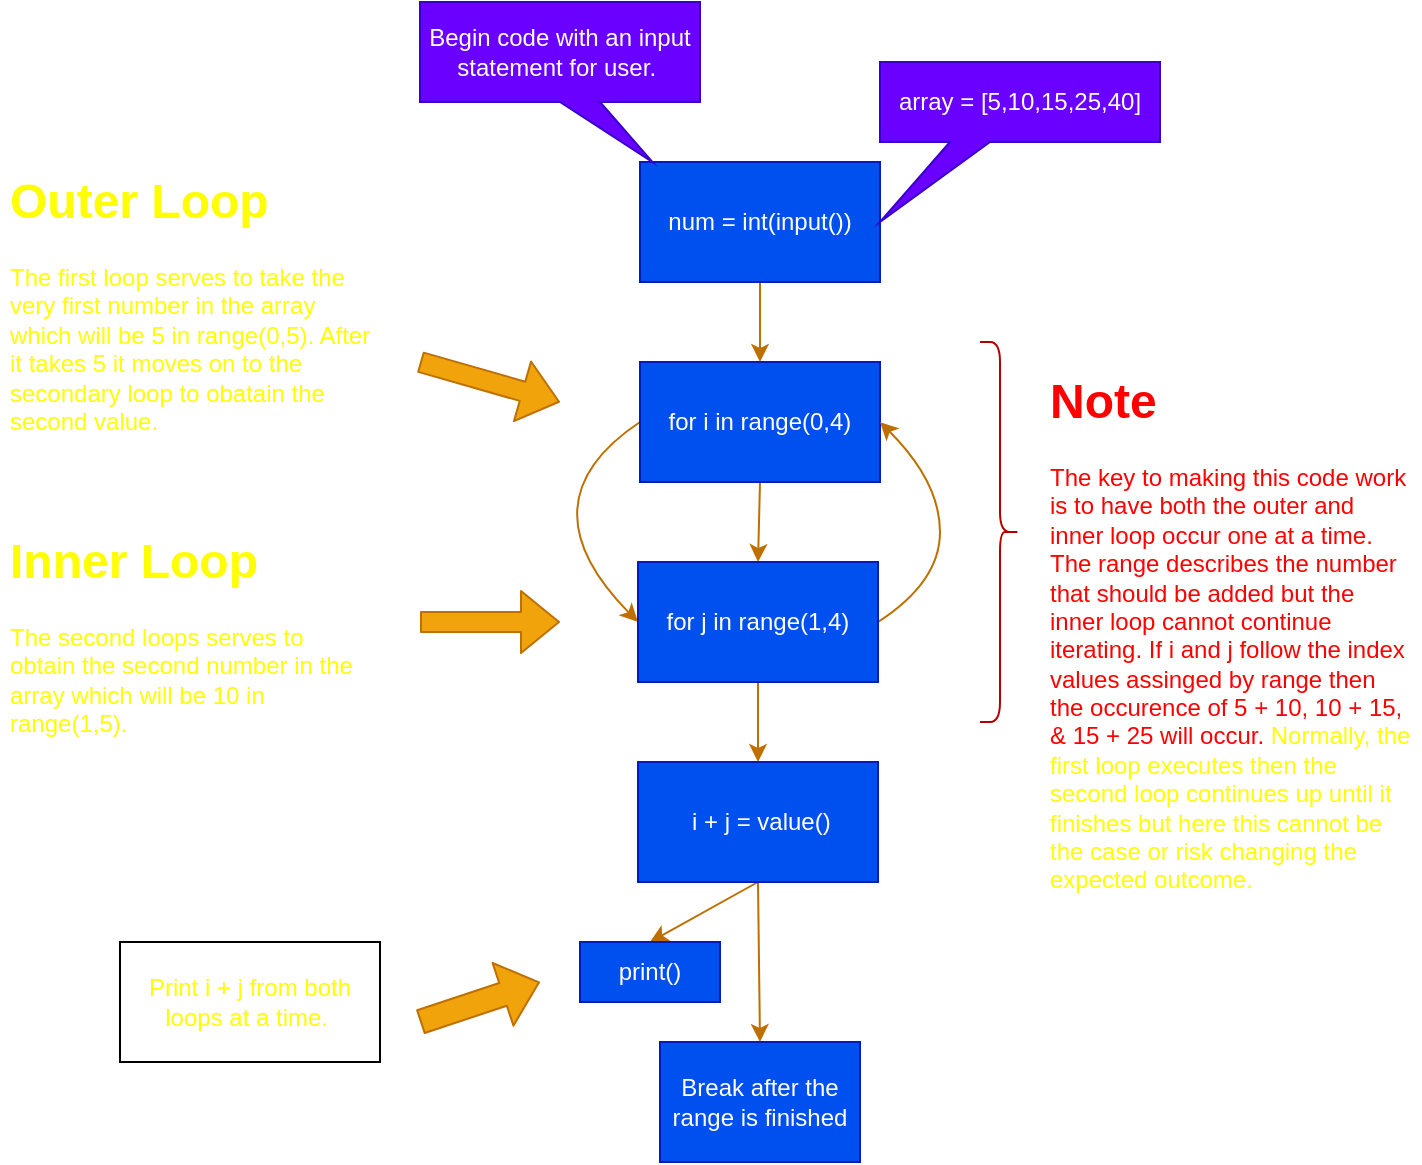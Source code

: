 <mxfile>
    <diagram id="BizQAVLp48Nou8lFr_Ab" name="Page-1">
        <mxGraphModel dx="1252" dy="563" grid="1" gridSize="10" guides="1" tooltips="1" connect="1" arrows="1" fold="1" page="1" pageScale="1" pageWidth="850" pageHeight="1100" math="0" shadow="0">
            <root>
                <mxCell id="0"/>
                <mxCell id="1" parent="0"/>
                <mxCell id="11" style="edgeStyle=none;html=1;exitX=0.5;exitY=1;exitDx=0;exitDy=0;entryX=0.5;entryY=0;entryDx=0;entryDy=0;fontColor=#FFFF00;fillColor=#f0a30a;strokeColor=#BD7000;" edge="1" parent="1" source="2" target="5">
                    <mxGeometry relative="1" as="geometry"/>
                </mxCell>
                <mxCell id="2" value="num = int(input())" style="rounded=0;whiteSpace=wrap;html=1;fillColor=#0050ef;fontColor=#ffffff;strokeColor=#001DBC;" vertex="1" parent="1">
                    <mxGeometry x="160" y="110" width="120" height="60" as="geometry"/>
                </mxCell>
                <mxCell id="3" value="Begin code with an input statement for user.&amp;nbsp;" style="shape=callout;whiteSpace=wrap;html=1;perimeter=calloutPerimeter;position2=0.83;fillColor=#6a00ff;fontColor=#ffffff;strokeColor=#3700CC;" vertex="1" parent="1">
                    <mxGeometry x="50" y="30" width="140" height="80" as="geometry"/>
                </mxCell>
                <mxCell id="12" style="edgeStyle=none;html=1;exitX=0.5;exitY=1;exitDx=0;exitDy=0;entryX=0.5;entryY=0;entryDx=0;entryDy=0;fontColor=#FFFF00;fillColor=#f0a30a;strokeColor=#BD7000;" edge="1" parent="1" source="5" target="8">
                    <mxGeometry relative="1" as="geometry"/>
                </mxCell>
                <mxCell id="32" style="edgeStyle=none;curved=1;jumpStyle=arc;html=1;exitX=0;exitY=0.5;exitDx=0;exitDy=0;fontColor=#FFFFFF;startSize=6;entryX=0;entryY=0.5;entryDx=0;entryDy=0;fillColor=#f0a30a;strokeColor=#BD7000;" edge="1" parent="1" source="5" target="8">
                    <mxGeometry relative="1" as="geometry">
                        <mxPoint x="130" y="340" as="targetPoint"/>
                        <Array as="points">
                            <mxPoint x="100" y="280"/>
                        </Array>
                    </mxGeometry>
                </mxCell>
                <mxCell id="5" value="for i in range(0,4)" style="rounded=0;whiteSpace=wrap;html=1;fillColor=#0050ef;fontColor=#ffffff;strokeColor=#001DBC;" vertex="1" parent="1">
                    <mxGeometry x="160" y="210" width="120" height="60" as="geometry"/>
                </mxCell>
                <mxCell id="6" value="&lt;h1&gt;&lt;font color=&quot;#ffff00&quot;&gt;Outer Loop&lt;/font&gt;&lt;/h1&gt;&lt;div&gt;&lt;font color=&quot;#ffff00&quot;&gt;The first loop serves to take the very first number in the array which will be 5 in range(0,5). After it takes 5 it moves on to the secondary loop to obatain the second value.&amp;nbsp;&lt;/font&gt;&lt;/div&gt;&lt;p&gt;&lt;br&gt;&lt;/p&gt;" style="text;html=1;strokeColor=none;fillColor=none;spacing=5;spacingTop=-20;whiteSpace=wrap;overflow=hidden;rounded=0;" vertex="1" parent="1">
                    <mxGeometry x="-160" y="110" width="190" height="140" as="geometry"/>
                </mxCell>
                <mxCell id="20" style="edgeStyle=none;html=1;exitX=0.5;exitY=1;exitDx=0;exitDy=0;entryX=0.5;entryY=0;entryDx=0;entryDy=0;fontColor=#FFFF00;fillColor=#f0a30a;strokeColor=#BD7000;" edge="1" parent="1" source="8" target="17">
                    <mxGeometry relative="1" as="geometry"/>
                </mxCell>
                <mxCell id="33" style="edgeStyle=none;curved=1;jumpStyle=arc;html=1;exitX=1;exitY=0.5;exitDx=0;exitDy=0;fontColor=#FFFFFF;startSize=6;entryX=1;entryY=0.5;entryDx=0;entryDy=0;fillColor=#f0a30a;strokeColor=#BD7000;" edge="1" parent="1" source="8" target="5">
                    <mxGeometry relative="1" as="geometry">
                        <mxPoint x="340" y="280" as="targetPoint"/>
                        <Array as="points">
                            <mxPoint x="310" y="320"/>
                            <mxPoint x="310" y="270"/>
                        </Array>
                    </mxGeometry>
                </mxCell>
                <mxCell id="8" value="for j in range(1,4)" style="rounded=0;whiteSpace=wrap;html=1;fillColor=#0050ef;fontColor=#ffffff;strokeColor=#001DBC;" vertex="1" parent="1">
                    <mxGeometry x="159" y="310" width="120" height="60" as="geometry"/>
                </mxCell>
                <mxCell id="9" value="array = [5,10,15,25,40]" style="shape=callout;whiteSpace=wrap;html=1;perimeter=calloutPerimeter;position2=0;size=40;position=0.25;fillColor=#6a00ff;fontColor=#ffffff;strokeColor=#3700CC;" vertex="1" parent="1">
                    <mxGeometry x="280" y="60" width="140" height="80" as="geometry"/>
                </mxCell>
                <mxCell id="10" value="" style="shape=flexArrow;endArrow=classic;html=1;fontColor=#FFFF00;fillColor=#f0a30a;strokeColor=#BD7000;" edge="1" parent="1">
                    <mxGeometry width="50" height="50" relative="1" as="geometry">
                        <mxPoint x="50" y="210" as="sourcePoint"/>
                        <mxPoint x="120" y="230" as="targetPoint"/>
                        <Array as="points"/>
                    </mxGeometry>
                </mxCell>
                <mxCell id="13" value="&lt;h1&gt;Inner Loop&lt;/h1&gt;&lt;p&gt;The second loops serves to obtain the second number in the array which will be 10 in range(1,5).&amp;nbsp;&lt;/p&gt;" style="text;html=1;strokeColor=none;fillColor=none;spacing=5;spacingTop=-20;whiteSpace=wrap;overflow=hidden;rounded=0;fontColor=#FFFF00;" vertex="1" parent="1">
                    <mxGeometry x="-160" y="290" width="190" height="120" as="geometry"/>
                </mxCell>
                <mxCell id="14" value="" style="shape=flexArrow;endArrow=classic;html=1;fontColor=#FFFF00;fillColor=#f0a30a;strokeColor=#BD7000;" edge="1" parent="1">
                    <mxGeometry width="50" height="50" relative="1" as="geometry">
                        <mxPoint x="50" y="340" as="sourcePoint"/>
                        <mxPoint x="120" y="340" as="targetPoint"/>
                    </mxGeometry>
                </mxCell>
                <mxCell id="21" style="edgeStyle=none;html=1;exitX=0.5;exitY=1;exitDx=0;exitDy=0;fontColor=#FFFFFF;fillColor=#f0a30a;strokeColor=#BD7000;entryX=0.5;entryY=0;entryDx=0;entryDy=0;" edge="1" parent="1" source="17" target="22">
                    <mxGeometry relative="1" as="geometry">
                        <mxPoint x="350" y="470" as="targetPoint"/>
                    </mxGeometry>
                </mxCell>
                <mxCell id="46" style="edgeStyle=none;curved=1;jumpStyle=arc;html=1;exitX=0.5;exitY=1;exitDx=0;exitDy=0;fontColor=#FFFF00;startSize=6;fillColor=#f0a30a;strokeColor=#BD7000;" edge="1" parent="1" source="17">
                    <mxGeometry relative="1" as="geometry">
                        <mxPoint x="220" y="550" as="targetPoint"/>
                    </mxGeometry>
                </mxCell>
                <mxCell id="17" value="&lt;font color=&quot;#ffffff&quot;&gt;&amp;nbsp;i + j = value()&lt;/font&gt;" style="rounded=0;whiteSpace=wrap;html=1;fontColor=#ffffff;fillColor=#0050ef;strokeColor=#001DBC;" vertex="1" parent="1">
                    <mxGeometry x="159" y="410" width="120" height="60" as="geometry"/>
                </mxCell>
                <mxCell id="22" value="print()" style="rounded=0;whiteSpace=wrap;html=1;fontColor=#ffffff;fillColor=#0050ef;strokeColor=#001DBC;" vertex="1" parent="1">
                    <mxGeometry x="130" y="500" width="70" height="30" as="geometry"/>
                </mxCell>
                <mxCell id="42" value="" style="shape=curlyBracket;whiteSpace=wrap;html=1;rounded=1;flipH=1;labelPosition=right;verticalLabelPosition=middle;align=left;verticalAlign=middle;fontColor=#ffffff;fillColor=#e51400;strokeColor=#B20000;" vertex="1" parent="1">
                    <mxGeometry x="330" y="200" width="20" height="190" as="geometry"/>
                </mxCell>
                <mxCell id="43" value="&lt;h1&gt;&lt;font color=&quot;#ff0000&quot;&gt;Note&lt;/font&gt;&lt;/h1&gt;&lt;p&gt;&lt;font color=&quot;#ff0000&quot;&gt;The key to making this code work is to have both the outer and inner loop occur one at a time. The range describes the number that should be added but the inner loop cannot continue iterating. If i and j follow the index values assinged by range then the occurence of 5 + 10, 10 + 15, &amp;amp; 15 + 25 will occur. &lt;/font&gt;&lt;font color=&quot;#ffff00&quot;&gt;Normally, the first loop executes then the second loop continues up until it finishes but here this cannot be the case or risk changing the expected outcome.&amp;nbsp;&lt;/font&gt;&lt;/p&gt;" style="text;html=1;strokeColor=none;fillColor=none;spacing=5;spacingTop=-20;whiteSpace=wrap;overflow=hidden;rounded=0;fontColor=#FFFFFF;" vertex="1" parent="1">
                    <mxGeometry x="360" y="210" width="190" height="270" as="geometry"/>
                </mxCell>
                <mxCell id="44" value="&lt;font color=&quot;#ffff00&quot;&gt;Print i + j from both loops at a time.&amp;nbsp;&lt;/font&gt;" style="rounded=0;whiteSpace=wrap;html=1;fontColor=#FF0000;" vertex="1" parent="1">
                    <mxGeometry x="-100" y="500" width="130" height="60" as="geometry"/>
                </mxCell>
                <mxCell id="45" value="" style="shape=flexArrow;endArrow=classic;html=1;fontColor=#FF0000;startSize=6;curved=1;jumpStyle=arc;fillColor=#f0a30a;strokeColor=#BD7000;width=12;endSize=6;" edge="1" parent="1">
                    <mxGeometry width="50" height="50" relative="1" as="geometry">
                        <mxPoint x="50" y="540" as="sourcePoint"/>
                        <mxPoint x="110" y="520" as="targetPoint"/>
                    </mxGeometry>
                </mxCell>
                <mxCell id="47" value="&lt;font color=&quot;#ffffff&quot;&gt;Break after the range is finished&lt;/font&gt;" style="rounded=0;whiteSpace=wrap;html=1;fontColor=#ffffff;fillColor=#0050ef;strokeColor=#001DBC;" vertex="1" parent="1">
                    <mxGeometry x="170" y="550" width="100" height="60" as="geometry"/>
                </mxCell>
            </root>
        </mxGraphModel>
    </diagram>
</mxfile>